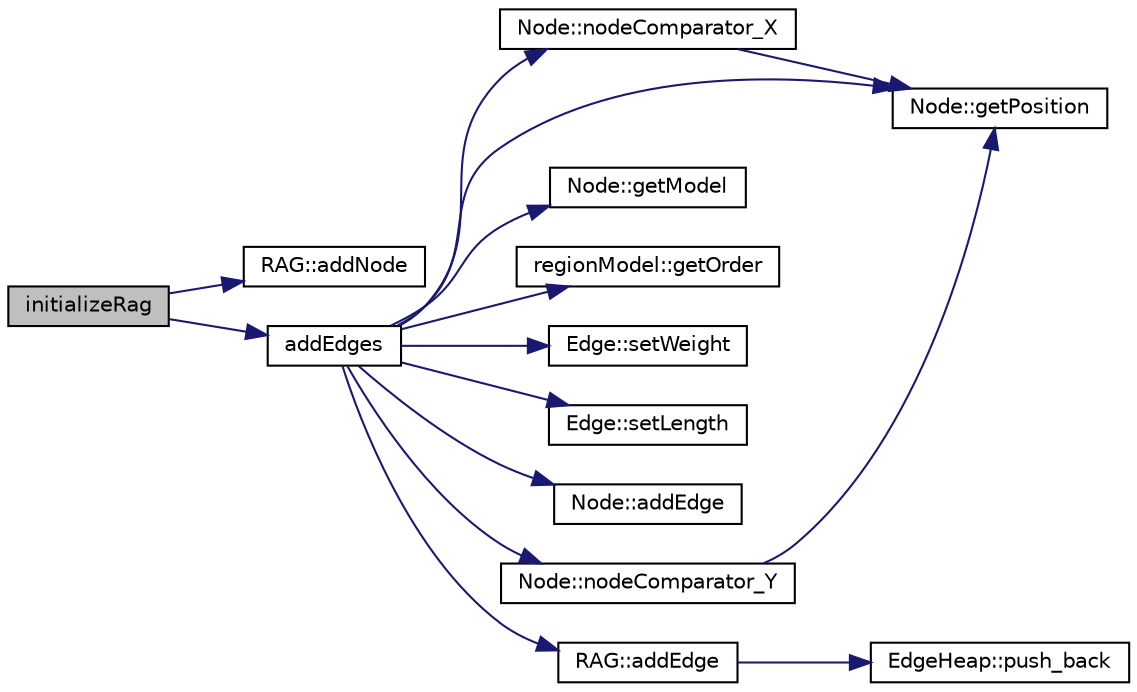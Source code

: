 digraph "initializeRag"
{
  edge [fontname="Helvetica",fontsize="10",labelfontname="Helvetica",labelfontsize="10"];
  node [fontname="Helvetica",fontsize="10",shape=record];
  rankdir="LR";
  Node1 [label="initializeRag",height=0.2,width=0.4,color="black", fillcolor="grey75", style="filled", fontcolor="black"];
  Node1 -> Node2 [color="midnightblue",fontsize="10",style="solid",fontname="Helvetica"];
  Node2 [label="RAG::addNode",height=0.2,width=0.4,color="black", fillcolor="white", style="filled",URL="$class_r_a_g.html#aceab6a3dae735ece4ff9c08fb49d8f95"];
  Node1 -> Node3 [color="midnightblue",fontsize="10",style="solid",fontname="Helvetica"];
  Node3 [label="addEdges",height=0.2,width=0.4,color="black", fillcolor="white", style="filled",URL="$classinitializer.html#a642cc68c88fe531c4deef6909942f03a"];
  Node3 -> Node4 [color="midnightblue",fontsize="10",style="solid",fontname="Helvetica"];
  Node4 [label="Node::nodeComparator_X",height=0.2,width=0.4,color="black", fillcolor="white", style="filled",URL="$class_node.html#a3e7d93a8f6a1e1c9dd193e64f891f66c"];
  Node4 -> Node5 [color="midnightblue",fontsize="10",style="solid",fontname="Helvetica"];
  Node5 [label="Node::getPosition",height=0.2,width=0.4,color="black", fillcolor="white", style="filled",URL="$class_node.html#aca18f927d6e3e68be84538066f2ed2e7"];
  Node3 -> Node5 [color="midnightblue",fontsize="10",style="solid",fontname="Helvetica"];
  Node3 -> Node6 [color="midnightblue",fontsize="10",style="solid",fontname="Helvetica"];
  Node6 [label="Node::getModel",height=0.2,width=0.4,color="black", fillcolor="white", style="filled",URL="$class_node.html#a412d0d4c9e031df3f73aac5ad0f1fa08"];
  Node3 -> Node7 [color="midnightblue",fontsize="10",style="solid",fontname="Helvetica"];
  Node7 [label="regionModel::getOrder",height=0.2,width=0.4,color="black", fillcolor="white", style="filled",URL="$classregion_model.html#a2633dae3f5659e51ca70997c150a855d"];
  Node3 -> Node8 [color="midnightblue",fontsize="10",style="solid",fontname="Helvetica"];
  Node8 [label="Edge::setWeight",height=0.2,width=0.4,color="black", fillcolor="white", style="filled",URL="$class_edge.html#a0e714b0d6ff9faf693d7dbe6b452ebd6"];
  Node3 -> Node9 [color="midnightblue",fontsize="10",style="solid",fontname="Helvetica"];
  Node9 [label="Edge::setLength",height=0.2,width=0.4,color="black", fillcolor="white", style="filled",URL="$class_edge.html#aa5cc06c446043131c4ad2ccafee622a4"];
  Node3 -> Node10 [color="midnightblue",fontsize="10",style="solid",fontname="Helvetica"];
  Node10 [label="Node::addEdge",height=0.2,width=0.4,color="black", fillcolor="white", style="filled",URL="$class_node.html#a6f22cf3bdc3859d6cba8f15bbc2cb8ea"];
  Node3 -> Node11 [color="midnightblue",fontsize="10",style="solid",fontname="Helvetica"];
  Node11 [label="RAG::addEdge",height=0.2,width=0.4,color="black", fillcolor="white", style="filled",URL="$class_r_a_g.html#a6f22cf3bdc3859d6cba8f15bbc2cb8ea"];
  Node11 -> Node12 [color="midnightblue",fontsize="10",style="solid",fontname="Helvetica"];
  Node12 [label="EdgeHeap::push_back",height=0.2,width=0.4,color="black", fillcolor="white", style="filled",URL="$class_edge_heap.html#a12f84f91ff89839d317cd1b0e573ab82"];
  Node3 -> Node13 [color="midnightblue",fontsize="10",style="solid",fontname="Helvetica"];
  Node13 [label="Node::nodeComparator_Y",height=0.2,width=0.4,color="black", fillcolor="white", style="filled",URL="$class_node.html#a7007be833d5eda5aefce0086fa856022"];
  Node13 -> Node5 [color="midnightblue",fontsize="10",style="solid",fontname="Helvetica"];
}
